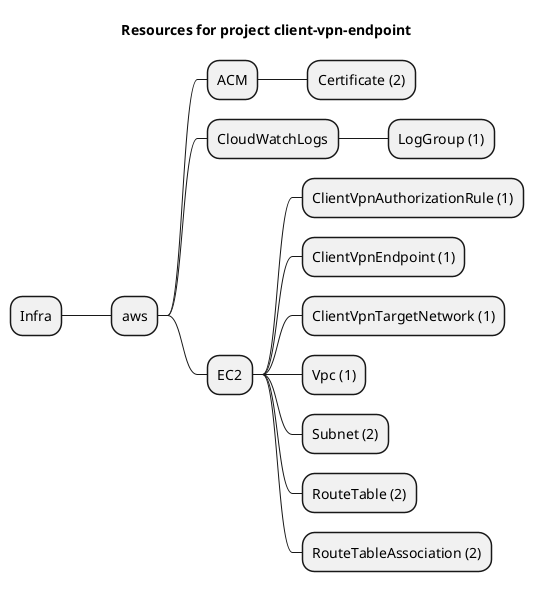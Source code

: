 @startmindmap
title Resources for project client-vpn-endpoint
skinparam monochrome true
+ Infra
++ aws
+++ ACM
++++ Certificate (2)
+++ CloudWatchLogs
++++ LogGroup (1)
+++ EC2
++++ ClientVpnAuthorizationRule (1)
++++ ClientVpnEndpoint (1)
++++ ClientVpnTargetNetwork (1)
++++ Vpc (1)
++++ Subnet (2)
++++ RouteTable (2)
++++ RouteTableAssociation (2)
@endmindmap